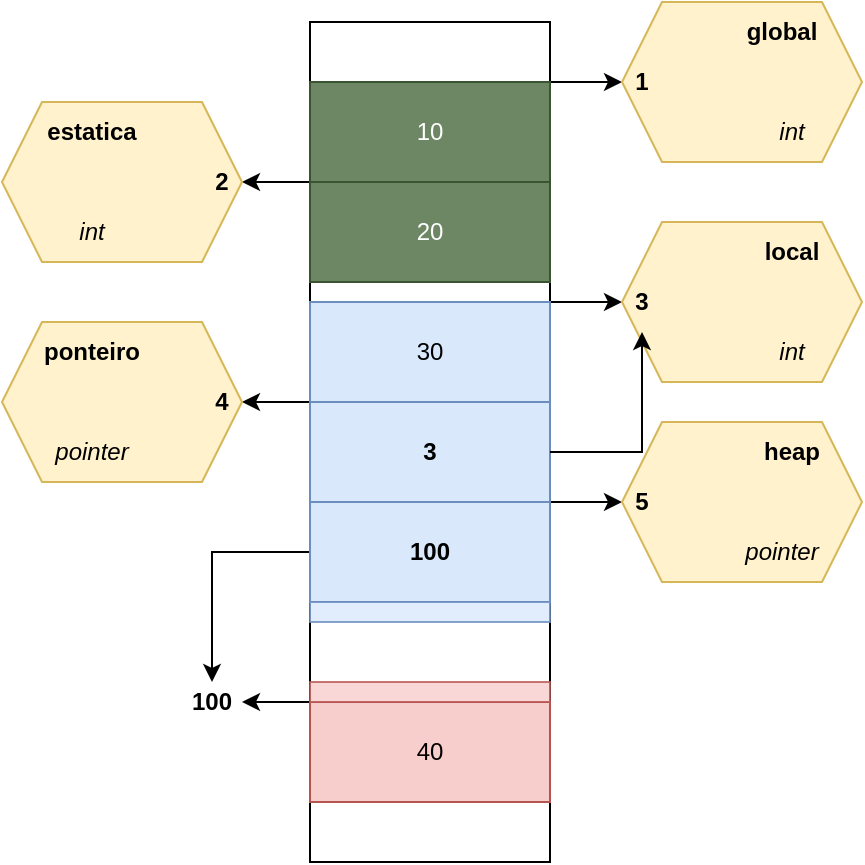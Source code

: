<mxfile version="28.2.0">
  <diagram name="Página-1" id="9B_imOZ4pnBejSovuVpY">
    <mxGraphModel grid="1" page="1" gridSize="10" guides="1" tooltips="1" connect="1" arrows="1" fold="1" pageScale="1" pageWidth="827" pageHeight="1169" math="0" shadow="0">
      <root>
        <mxCell id="0" />
        <mxCell id="1" parent="0" />
        <mxCell id="XfSACORq6odYgAUe5JZ7-1" value="" style="rounded=0;whiteSpace=wrap;html=1;" vertex="1" parent="1">
          <mxGeometry x="314" y="150" width="120" height="420" as="geometry" />
        </mxCell>
        <mxCell id="XfSACORq6odYgAUe5JZ7-40" style="edgeStyle=orthogonalEdgeStyle;rounded=0;orthogonalLoop=1;jettySize=auto;html=1;exitX=0;exitY=0;exitDx=0;exitDy=0;entryX=1;entryY=0.5;entryDx=0;entryDy=0;" edge="1" parent="1" source="XfSACORq6odYgAUe5JZ7-3" target="XfSACORq6odYgAUe5JZ7-9">
          <mxGeometry relative="1" as="geometry" />
        </mxCell>
        <mxCell id="XfSACORq6odYgAUe5JZ7-3" value="&lt;b&gt;3&lt;/b&gt;" style="rounded=0;whiteSpace=wrap;html=1;fillColor=#dae8fc;strokeColor=#6c8ebf;" vertex="1" parent="1">
          <mxGeometry x="314" y="340" width="120" height="50" as="geometry" />
        </mxCell>
        <mxCell id="XfSACORq6odYgAUe5JZ7-4" style="edgeStyle=orthogonalEdgeStyle;rounded=0;orthogonalLoop=1;jettySize=auto;html=1;exitX=1;exitY=0;exitDx=0;exitDy=0;" edge="1" parent="1" source="XfSACORq6odYgAUe5JZ7-5">
          <mxGeometry relative="1" as="geometry">
            <mxPoint x="470" y="289.833" as="targetPoint" />
          </mxGeometry>
        </mxCell>
        <mxCell id="XfSACORq6odYgAUe5JZ7-5" value="30" style="rounded=0;whiteSpace=wrap;html=1;fillColor=#dae8fc;strokeColor=#6c8ebf;" vertex="1" parent="1">
          <mxGeometry x="314" y="290" width="120" height="50" as="geometry" />
        </mxCell>
        <mxCell id="XfSACORq6odYgAUe5JZ7-6" value="" style="shape=hexagon;perimeter=hexagonPerimeter2;whiteSpace=wrap;html=1;fixedSize=1;fillColor=#fff2cc;strokeColor=#d6b656;" vertex="1" parent="1">
          <mxGeometry x="470" y="250" width="120" height="80" as="geometry" />
        </mxCell>
        <mxCell id="XfSACORq6odYgAUe5JZ7-7" value="" style="shape=hexagon;perimeter=hexagonPerimeter2;whiteSpace=wrap;html=1;fixedSize=1;fillColor=#fff2cc;strokeColor=#d6b656;" vertex="1" parent="1">
          <mxGeometry x="160" y="300" width="120" height="80" as="geometry" />
        </mxCell>
        <mxCell id="XfSACORq6odYgAUe5JZ7-8" value="&lt;b&gt;3&lt;/b&gt;" style="text;strokeColor=none;align=center;fillColor=none;html=1;verticalAlign=middle;whiteSpace=wrap;rounded=0;" vertex="1" parent="1">
          <mxGeometry x="470" y="275" width="20" height="30" as="geometry" />
        </mxCell>
        <mxCell id="XfSACORq6odYgAUe5JZ7-9" value="&lt;b&gt;4&lt;/b&gt;" style="text;strokeColor=none;align=center;fillColor=none;html=1;verticalAlign=middle;whiteSpace=wrap;rounded=0;" vertex="1" parent="1">
          <mxGeometry x="260" y="325" width="20" height="30" as="geometry" />
        </mxCell>
        <mxCell id="XfSACORq6odYgAUe5JZ7-10" value="&lt;i&gt;pointer&lt;/i&gt;" style="text;strokeColor=none;align=center;fillColor=none;html=1;verticalAlign=middle;whiteSpace=wrap;rounded=0;" vertex="1" parent="1">
          <mxGeometry x="185" y="350" width="40" height="30" as="geometry" />
        </mxCell>
        <mxCell id="XfSACORq6odYgAUe5JZ7-11" value="&lt;b&gt;ponteiro&lt;/b&gt;" style="text;strokeColor=none;align=center;fillColor=none;html=1;verticalAlign=middle;whiteSpace=wrap;rounded=0;" vertex="1" parent="1">
          <mxGeometry x="180" y="300" width="50" height="30" as="geometry" />
        </mxCell>
        <mxCell id="XfSACORq6odYgAUe5JZ7-12" value="&lt;i&gt;int&lt;/i&gt;" style="text;strokeColor=none;align=center;fillColor=none;html=1;verticalAlign=middle;whiteSpace=wrap;rounded=0;" vertex="1" parent="1">
          <mxGeometry x="540" y="300" width="30" height="30" as="geometry" />
        </mxCell>
        <mxCell id="XfSACORq6odYgAUe5JZ7-13" value="&lt;b&gt;local&lt;/b&gt;" style="text;strokeColor=none;align=center;fillColor=none;html=1;verticalAlign=middle;whiteSpace=wrap;rounded=0;" vertex="1" parent="1">
          <mxGeometry x="540" y="250" width="30" height="30" as="geometry" />
        </mxCell>
        <mxCell id="XfSACORq6odYgAUe5JZ7-17" style="edgeStyle=orthogonalEdgeStyle;rounded=0;orthogonalLoop=1;jettySize=auto;html=1;exitX=1;exitY=0.5;exitDx=0;exitDy=0;entryX=0.5;entryY=1;entryDx=0;entryDy=0;" edge="1" parent="1" source="XfSACORq6odYgAUe5JZ7-3" target="XfSACORq6odYgAUe5JZ7-8">
          <mxGeometry relative="1" as="geometry" />
        </mxCell>
        <mxCell id="XfSACORq6odYgAUe5JZ7-19" style="edgeStyle=orthogonalEdgeStyle;rounded=0;orthogonalLoop=1;jettySize=auto;html=1;exitX=1;exitY=0;exitDx=0;exitDy=0;" edge="1" parent="1" source="XfSACORq6odYgAUe5JZ7-20">
          <mxGeometry relative="1" as="geometry">
            <mxPoint x="470" y="389.833" as="targetPoint" />
          </mxGeometry>
        </mxCell>
        <mxCell id="XfSACORq6odYgAUe5JZ7-33" style="edgeStyle=orthogonalEdgeStyle;rounded=0;orthogonalLoop=1;jettySize=auto;html=1;exitX=0;exitY=0.5;exitDx=0;exitDy=0;entryX=0.5;entryY=0;entryDx=0;entryDy=0;" edge="1" parent="1" source="XfSACORq6odYgAUe5JZ7-20" target="XfSACORq6odYgAUe5JZ7-32">
          <mxGeometry relative="1" as="geometry" />
        </mxCell>
        <mxCell id="XfSACORq6odYgAUe5JZ7-20" value="&lt;b&gt;100&lt;/b&gt;" style="rounded=0;whiteSpace=wrap;html=1;fillColor=#dae8fc;strokeColor=#6c8ebf;" vertex="1" parent="1">
          <mxGeometry x="314" y="390" width="120" height="50" as="geometry" />
        </mxCell>
        <mxCell id="XfSACORq6odYgAUe5JZ7-21" value="" style="shape=hexagon;perimeter=hexagonPerimeter2;whiteSpace=wrap;html=1;fixedSize=1;fillColor=#fff2cc;strokeColor=#d6b656;" vertex="1" parent="1">
          <mxGeometry x="470" y="350" width="120" height="80" as="geometry" />
        </mxCell>
        <mxCell id="XfSACORq6odYgAUe5JZ7-22" value="&lt;b&gt;5&lt;/b&gt;" style="text;strokeColor=none;align=center;fillColor=none;html=1;verticalAlign=middle;whiteSpace=wrap;rounded=0;" vertex="1" parent="1">
          <mxGeometry x="470" y="375" width="20" height="30" as="geometry" />
        </mxCell>
        <mxCell id="XfSACORq6odYgAUe5JZ7-23" value="&lt;i&gt;pointer&lt;/i&gt;" style="text;strokeColor=none;align=center;fillColor=none;html=1;verticalAlign=middle;whiteSpace=wrap;rounded=0;" vertex="1" parent="1">
          <mxGeometry x="530" y="400" width="40" height="30" as="geometry" />
        </mxCell>
        <mxCell id="XfSACORq6odYgAUe5JZ7-24" value="&lt;b&gt;heap&lt;/b&gt;" style="text;strokeColor=none;align=center;fillColor=none;html=1;verticalAlign=middle;whiteSpace=wrap;rounded=0;" vertex="1" parent="1">
          <mxGeometry x="540" y="350" width="30" height="30" as="geometry" />
        </mxCell>
        <mxCell id="XfSACORq6odYgAUe5JZ7-31" style="edgeStyle=orthogonalEdgeStyle;rounded=0;orthogonalLoop=1;jettySize=auto;html=1;exitX=0;exitY=0;exitDx=0;exitDy=0;" edge="1" parent="1" source="XfSACORq6odYgAUe5JZ7-26">
          <mxGeometry relative="1" as="geometry">
            <mxPoint x="280" y="490.273" as="targetPoint" />
          </mxGeometry>
        </mxCell>
        <mxCell id="XfSACORq6odYgAUe5JZ7-26" value="40" style="rounded=0;whiteSpace=wrap;html=1;fillColor=#f8cecc;strokeColor=#b85450;" vertex="1" parent="1">
          <mxGeometry x="314" y="490" width="120" height="50" as="geometry" />
        </mxCell>
        <mxCell id="XfSACORq6odYgAUe5JZ7-32" value="&lt;b&gt;100&lt;/b&gt;" style="text;strokeColor=none;align=center;fillColor=none;html=1;verticalAlign=middle;whiteSpace=wrap;rounded=0;" vertex="1" parent="1">
          <mxGeometry x="250" y="480" width="30" height="20" as="geometry" />
        </mxCell>
        <mxCell id="XfSACORq6odYgAUe5JZ7-34" value="" style="rounded=0;whiteSpace=wrap;html=1;fillColor=#f8cecc;strokeColor=#b85450;opacity=80;" vertex="1" parent="1">
          <mxGeometry x="314" y="480" width="120" height="10" as="geometry" />
        </mxCell>
        <mxCell id="XfSACORq6odYgAUe5JZ7-36" value="" style="rounded=0;whiteSpace=wrap;html=1;fillColor=#dae8fc;strokeColor=#6c8ebf;opacity=80;" vertex="1" parent="1">
          <mxGeometry x="314" y="440" width="120" height="10" as="geometry" />
        </mxCell>
        <mxCell id="XfSACORq6odYgAUe5JZ7-41" value="20" style="rounded=0;whiteSpace=wrap;html=1;fillColor=#6d8764;strokeColor=#3A5431;fontColor=#ffffff;" vertex="1" parent="1">
          <mxGeometry x="314" y="230" width="120" height="50" as="geometry" />
        </mxCell>
        <mxCell id="XfSACORq6odYgAUe5JZ7-51" style="edgeStyle=orthogonalEdgeStyle;rounded=0;orthogonalLoop=1;jettySize=auto;html=1;exitX=1;exitY=0;exitDx=0;exitDy=0;entryX=0;entryY=0.5;entryDx=0;entryDy=0;" edge="1" parent="1" source="XfSACORq6odYgAUe5JZ7-42" target="XfSACORq6odYgAUe5JZ7-48">
          <mxGeometry relative="1" as="geometry" />
        </mxCell>
        <mxCell id="XfSACORq6odYgAUe5JZ7-52" style="edgeStyle=orthogonalEdgeStyle;rounded=0;orthogonalLoop=1;jettySize=auto;html=1;exitX=0;exitY=1;exitDx=0;exitDy=0;entryX=1;entryY=0.5;entryDx=0;entryDy=0;" edge="1" parent="1" source="XfSACORq6odYgAUe5JZ7-42" target="XfSACORq6odYgAUe5JZ7-44">
          <mxGeometry relative="1" as="geometry" />
        </mxCell>
        <mxCell id="XfSACORq6odYgAUe5JZ7-42" value="10" style="rounded=0;whiteSpace=wrap;html=1;fillColor=#6d8764;strokeColor=#3A5431;fontColor=#ffffff;" vertex="1" parent="1">
          <mxGeometry x="314" y="180" width="120" height="50" as="geometry" />
        </mxCell>
        <mxCell id="XfSACORq6odYgAUe5JZ7-43" value="" style="shape=hexagon;perimeter=hexagonPerimeter2;whiteSpace=wrap;html=1;fixedSize=1;fillColor=#fff2cc;strokeColor=#d6b656;" vertex="1" parent="1">
          <mxGeometry x="160" y="190" width="120" height="80" as="geometry" />
        </mxCell>
        <mxCell id="XfSACORq6odYgAUe5JZ7-44" value="&lt;b&gt;2&lt;/b&gt;" style="text;strokeColor=none;align=center;fillColor=none;html=1;verticalAlign=middle;whiteSpace=wrap;rounded=0;" vertex="1" parent="1">
          <mxGeometry x="260" y="215" width="20" height="30" as="geometry" />
        </mxCell>
        <mxCell id="XfSACORq6odYgAUe5JZ7-45" value="&lt;i&gt;int&lt;/i&gt;" style="text;strokeColor=none;align=center;fillColor=none;html=1;verticalAlign=middle;whiteSpace=wrap;rounded=0;" vertex="1" parent="1">
          <mxGeometry x="185" y="240" width="40" height="30" as="geometry" />
        </mxCell>
        <mxCell id="XfSACORq6odYgAUe5JZ7-46" value="&lt;b&gt;estatica&lt;/b&gt;" style="text;strokeColor=none;align=center;fillColor=none;html=1;verticalAlign=middle;whiteSpace=wrap;rounded=0;" vertex="1" parent="1">
          <mxGeometry x="180" y="190" width="50" height="30" as="geometry" />
        </mxCell>
        <mxCell id="XfSACORq6odYgAUe5JZ7-47" value="" style="shape=hexagon;perimeter=hexagonPerimeter2;whiteSpace=wrap;html=1;fixedSize=1;fillColor=#fff2cc;strokeColor=#d6b656;" vertex="1" parent="1">
          <mxGeometry x="470" y="140" width="120" height="80" as="geometry" />
        </mxCell>
        <mxCell id="XfSACORq6odYgAUe5JZ7-48" value="&lt;b&gt;1&lt;/b&gt;" style="text;strokeColor=none;align=center;fillColor=none;html=1;verticalAlign=middle;whiteSpace=wrap;rounded=0;" vertex="1" parent="1">
          <mxGeometry x="470" y="165" width="20" height="30" as="geometry" />
        </mxCell>
        <mxCell id="XfSACORq6odYgAUe5JZ7-49" value="&lt;i&gt;int&lt;/i&gt;" style="text;strokeColor=none;align=center;fillColor=none;html=1;verticalAlign=middle;whiteSpace=wrap;rounded=0;" vertex="1" parent="1">
          <mxGeometry x="540" y="190" width="30" height="30" as="geometry" />
        </mxCell>
        <mxCell id="XfSACORq6odYgAUe5JZ7-50" value="&lt;b&gt;global&lt;/b&gt;" style="text;strokeColor=none;align=center;fillColor=none;html=1;verticalAlign=middle;whiteSpace=wrap;rounded=0;" vertex="1" parent="1">
          <mxGeometry x="530" y="140" width="40" height="30" as="geometry" />
        </mxCell>
      </root>
    </mxGraphModel>
  </diagram>
</mxfile>
